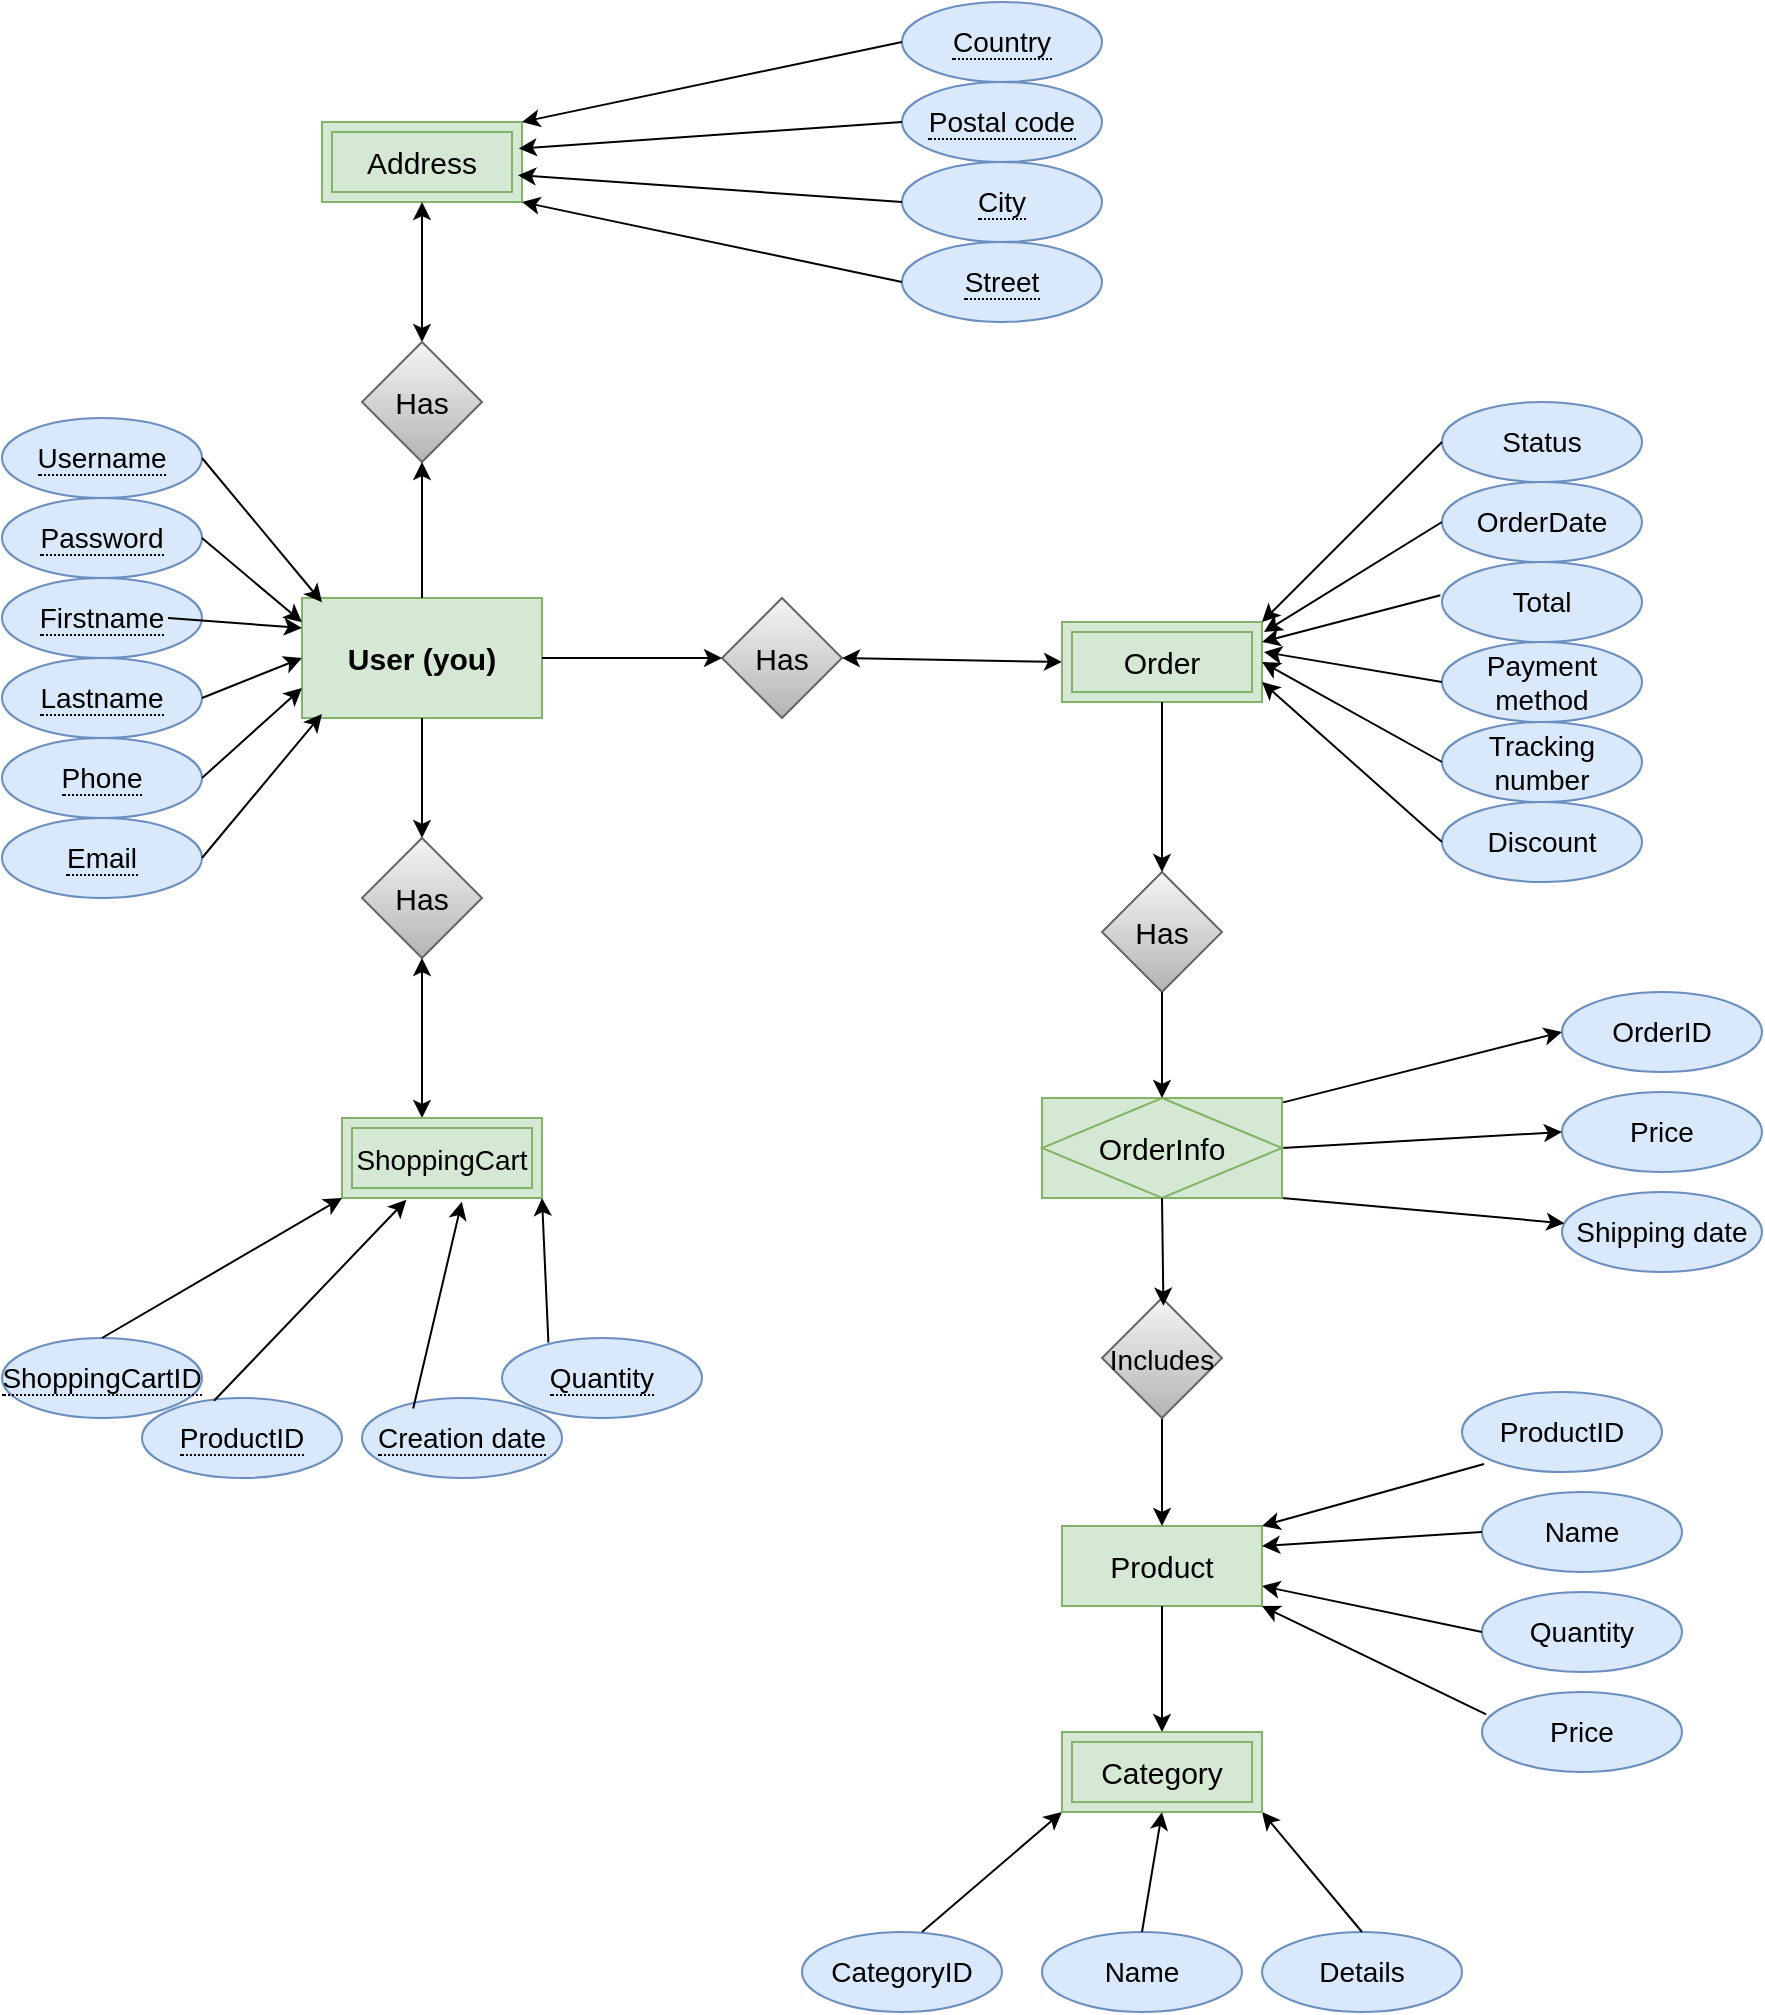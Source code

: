 <mxfile version="25.0.3">
  <diagram name="Страница-1" id="DR4e1Xe_G9O5jGivqOh5">
    <mxGraphModel dx="1687" dy="918" grid="1" gridSize="10" guides="1" tooltips="1" connect="1" arrows="1" fold="1" page="1" pageScale="1" pageWidth="1169" pageHeight="827" math="0" shadow="0">
      <root>
        <mxCell id="0" />
        <mxCell id="1" parent="0" />
        <mxCell id="pT4zph-oLTL89DF1EZWl-4" value="&lt;b style=&quot;&quot;&gt;&lt;font style=&quot;font-size: 15px;&quot;&gt;User (you)&lt;/font&gt;&lt;/b&gt;" style="rounded=0;whiteSpace=wrap;html=1;fillColor=#d5e8d4;strokeColor=#82b366;" parent="1" vertex="1">
          <mxGeometry x="320" y="328" width="120" height="60" as="geometry" />
        </mxCell>
        <mxCell id="pT4zph-oLTL89DF1EZWl-5" value="Address" style="shape=ext;margin=3;double=1;whiteSpace=wrap;html=1;align=center;fontSize=15;fillColor=#d5e8d4;strokeColor=#82b366;" parent="1" vertex="1">
          <mxGeometry x="330" y="90" width="100" height="40" as="geometry" />
        </mxCell>
        <mxCell id="pT4zph-oLTL89DF1EZWl-6" value="&lt;span style=&quot;border-bottom: 1px dotted&quot;&gt;Country&lt;/span&gt;" style="ellipse;whiteSpace=wrap;html=1;align=center;strokeColor=#6c8ebf;fontSize=14;fillColor=#dae8fc;" parent="1" vertex="1">
          <mxGeometry x="620" y="30" width="100" height="40" as="geometry" />
        </mxCell>
        <mxCell id="pT4zph-oLTL89DF1EZWl-7" value="&lt;span style=&quot;border-bottom: 1px dotted&quot;&gt;City&lt;br&gt;&lt;/span&gt;" style="ellipse;whiteSpace=wrap;html=1;align=center;strokeColor=#6c8ebf;fontSize=14;fillColor=#dae8fc;" parent="1" vertex="1">
          <mxGeometry x="620" y="110" width="100" height="40" as="geometry" />
        </mxCell>
        <mxCell id="pT4zph-oLTL89DF1EZWl-8" value="&lt;span style=&quot;border-bottom: 1px dotted&quot;&gt;Street&lt;br&gt;&lt;/span&gt;" style="ellipse;whiteSpace=wrap;html=1;align=center;strokeColor=#6c8ebf;fontSize=14;fillColor=#dae8fc;" parent="1" vertex="1">
          <mxGeometry x="620" y="150" width="100" height="40" as="geometry" />
        </mxCell>
        <mxCell id="pT4zph-oLTL89DF1EZWl-9" value="" style="endArrow=classic;html=1;rounded=0;fontSize=13;exitX=0;exitY=0.5;exitDx=0;exitDy=0;entryX=1;entryY=0;entryDx=0;entryDy=0;fillColor=#dae8fc;strokeColor=#000000;" parent="1" source="pT4zph-oLTL89DF1EZWl-6" target="pT4zph-oLTL89DF1EZWl-5" edge="1">
          <mxGeometry width="50" height="50" relative="1" as="geometry">
            <mxPoint x="380" y="310" as="sourcePoint" />
            <mxPoint x="430" y="150" as="targetPoint" />
          </mxGeometry>
        </mxCell>
        <mxCell id="pT4zph-oLTL89DF1EZWl-10" value="" style="endArrow=classic;html=1;rounded=0;fontSize=13;exitX=0;exitY=0.5;exitDx=0;exitDy=0;fillColor=#dae8fc;strokeColor=#000000;entryX=0.98;entryY=0.665;entryDx=0;entryDy=0;entryPerimeter=0;" parent="1" source="pT4zph-oLTL89DF1EZWl-7" target="pT4zph-oLTL89DF1EZWl-5" edge="1">
          <mxGeometry width="50" height="50" relative="1" as="geometry">
            <mxPoint x="380" y="310" as="sourcePoint" />
            <mxPoint x="430" y="170" as="targetPoint" />
          </mxGeometry>
        </mxCell>
        <mxCell id="pT4zph-oLTL89DF1EZWl-11" value="" style="endArrow=classic;html=1;rounded=0;fontSize=13;exitX=0;exitY=0.5;exitDx=0;exitDy=0;entryX=1;entryY=1;entryDx=0;entryDy=0;fillColor=#dae8fc;strokeColor=#000000;" parent="1" source="pT4zph-oLTL89DF1EZWl-8" target="pT4zph-oLTL89DF1EZWl-5" edge="1">
          <mxGeometry width="50" height="50" relative="1" as="geometry">
            <mxPoint x="380" y="310" as="sourcePoint" />
            <mxPoint x="430" y="170" as="targetPoint" />
          </mxGeometry>
        </mxCell>
        <mxCell id="pT4zph-oLTL89DF1EZWl-12" value="&lt;span style=&quot;border-bottom: 1px dotted&quot;&gt;Postal code&lt;br&gt;&lt;/span&gt;" style="ellipse;whiteSpace=wrap;html=1;align=center;strokeColor=#6c8ebf;fontSize=14;fillColor=#dae8fc;" parent="1" vertex="1">
          <mxGeometry x="620" y="70" width="100" height="40" as="geometry" />
        </mxCell>
        <mxCell id="pT4zph-oLTL89DF1EZWl-13" value="" style="endArrow=classic;html=1;rounded=0;fontSize=15;exitX=0;exitY=0.5;exitDx=0;exitDy=0;fillColor=#dae8fc;strokeColor=#000000;entryX=0.984;entryY=0.332;entryDx=0;entryDy=0;entryPerimeter=0;" parent="1" source="pT4zph-oLTL89DF1EZWl-12" target="pT4zph-oLTL89DF1EZWl-5" edge="1">
          <mxGeometry width="50" height="50" relative="1" as="geometry">
            <mxPoint x="120" y="230" as="sourcePoint" />
            <mxPoint x="430" y="160" as="targetPoint" />
          </mxGeometry>
        </mxCell>
        <mxCell id="pT4zph-oLTL89DF1EZWl-14" value="&lt;span style=&quot;border-bottom: 1px dotted&quot;&gt;&lt;font&gt;Password&lt;/font&gt;&lt;br&gt;&lt;/span&gt;" style="ellipse;whiteSpace=wrap;html=1;align=center;strokeColor=#6c8ebf;fontSize=14;fillColor=#dae8fc;" parent="1" vertex="1">
          <mxGeometry x="170" y="278" width="100" height="40" as="geometry" />
        </mxCell>
        <mxCell id="pT4zph-oLTL89DF1EZWl-15" value="" style="endArrow=classic;html=1;rounded=0;fontSize=15;exitX=1;exitY=0.5;exitDx=0;exitDy=0;fillColor=#dae8fc;strokeColor=#000000;" parent="1" source="pT4zph-oLTL89DF1EZWl-14" edge="1">
          <mxGeometry width="50" height="50" relative="1" as="geometry">
            <mxPoint x="380" y="360.14" as="sourcePoint" />
            <mxPoint x="320" y="340.14" as="targetPoint" />
          </mxGeometry>
        </mxCell>
        <mxCell id="pT4zph-oLTL89DF1EZWl-16" value="&lt;span style=&quot;border-bottom: 1px dotted&quot;&gt;&lt;font&gt;Username&lt;/font&gt;&lt;br&gt;&lt;/span&gt;" style="ellipse;whiteSpace=wrap;html=1;align=center;strokeColor=#6c8ebf;fontSize=14;fillColor=#dae8fc;" parent="1" vertex="1">
          <mxGeometry x="170" y="238" width="100" height="40" as="geometry" />
        </mxCell>
        <mxCell id="pT4zph-oLTL89DF1EZWl-17" value="" style="endArrow=classic;html=1;rounded=0;exitX=1;exitY=0.5;exitDx=0;exitDy=0;fillColor=#dae8fc;strokeColor=#000000;" parent="1" source="pT4zph-oLTL89DF1EZWl-16" edge="1">
          <mxGeometry width="50" height="50" relative="1" as="geometry">
            <mxPoint x="330" y="400.14" as="sourcePoint" />
            <mxPoint x="330" y="330.14" as="targetPoint" />
          </mxGeometry>
        </mxCell>
        <mxCell id="pT4zph-oLTL89DF1EZWl-18" value="&lt;span style=&quot;border-bottom: 1px dotted&quot;&gt;&lt;font&gt;Firstname&lt;/font&gt;&lt;br&gt;&lt;/span&gt;" style="ellipse;whiteSpace=wrap;html=1;align=center;strokeColor=#6c8ebf;fontSize=14;fillColor=#dae8fc;" parent="1" vertex="1">
          <mxGeometry x="170" y="318" width="100" height="40" as="geometry" />
        </mxCell>
        <mxCell id="pT4zph-oLTL89DF1EZWl-19" value="&lt;span style=&quot;border-bottom: 1px dotted&quot;&gt;&lt;font&gt;Lastname&lt;/font&gt;&lt;br&gt;&lt;/span&gt;" style="ellipse;whiteSpace=wrap;html=1;align=center;strokeColor=#6c8ebf;fontSize=14;fillColor=#dae8fc;" parent="1" vertex="1">
          <mxGeometry x="170" y="358" width="100" height="40" as="geometry" />
        </mxCell>
        <mxCell id="pT4zph-oLTL89DF1EZWl-20" value="" style="endArrow=classic;html=1;rounded=0;entryX=0;entryY=0.25;entryDx=0;entryDy=0;fillColor=#dae8fc;strokeColor=#000000;" parent="1" target="pT4zph-oLTL89DF1EZWl-4" edge="1">
          <mxGeometry width="50" height="50" relative="1" as="geometry">
            <mxPoint x="253" y="338" as="sourcePoint" />
            <mxPoint x="303" y="288" as="targetPoint" />
            <Array as="points" />
          </mxGeometry>
        </mxCell>
        <mxCell id="pT4zph-oLTL89DF1EZWl-21" value="" style="endArrow=classic;html=1;rounded=0;exitX=1;exitY=0.5;exitDx=0;exitDy=0;entryX=0;entryY=0.5;entryDx=0;entryDy=0;fillColor=#dae8fc;strokeColor=#000000;" parent="1" source="pT4zph-oLTL89DF1EZWl-19" target="pT4zph-oLTL89DF1EZWl-4" edge="1">
          <mxGeometry width="50" height="50" relative="1" as="geometry">
            <mxPoint x="313" y="318" as="sourcePoint" />
            <mxPoint x="320" y="292" as="targetPoint" />
          </mxGeometry>
        </mxCell>
        <mxCell id="pT4zph-oLTL89DF1EZWl-22" value="&lt;span style=&quot;border-bottom: 1px dotted&quot;&gt;&lt;font&gt;Phone&lt;/font&gt;&lt;br&gt;&lt;/span&gt;" style="ellipse;whiteSpace=wrap;html=1;align=center;strokeColor=#6c8ebf;fontSize=14;fillColor=#dae8fc;" parent="1" vertex="1">
          <mxGeometry x="170" y="398" width="100" height="40" as="geometry" />
        </mxCell>
        <mxCell id="pT4zph-oLTL89DF1EZWl-23" value="" style="endArrow=classic;html=1;rounded=0;exitX=1;exitY=0.5;exitDx=0;exitDy=0;entryX=0;entryY=0.75;entryDx=0;entryDy=0;fillColor=#dae8fc;strokeColor=#000000;" parent="1" source="pT4zph-oLTL89DF1EZWl-22" target="pT4zph-oLTL89DF1EZWl-4" edge="1">
          <mxGeometry width="50" height="50" relative="1" as="geometry">
            <mxPoint x="330" y="440.14" as="sourcePoint" />
            <mxPoint x="320" y="400.14" as="targetPoint" />
          </mxGeometry>
        </mxCell>
        <mxCell id="pT4zph-oLTL89DF1EZWl-26" value="&lt;span style=&quot;border-bottom: 1px dotted&quot;&gt;&lt;font&gt;Email&lt;/font&gt;&lt;br&gt;&lt;/span&gt;" style="ellipse;whiteSpace=wrap;html=1;align=center;strokeColor=#6c8ebf;fontSize=14;fillColor=#dae8fc;" parent="1" vertex="1">
          <mxGeometry x="170" y="438" width="100" height="40" as="geometry" />
        </mxCell>
        <mxCell id="pT4zph-oLTL89DF1EZWl-27" value="" style="endArrow=classic;html=1;rounded=0;fontSize=15;exitX=1;exitY=0.5;exitDx=0;exitDy=0;entryX=0.083;entryY=0.967;entryDx=0;entryDy=0;entryPerimeter=0;fillColor=#dae8fc;strokeColor=#000000;" parent="1" source="pT4zph-oLTL89DF1EZWl-26" target="pT4zph-oLTL89DF1EZWl-4" edge="1">
          <mxGeometry width="50" height="50" relative="1" as="geometry">
            <mxPoint x="270" y="520.14" as="sourcePoint" />
            <mxPoint x="320" y="470.14" as="targetPoint" />
          </mxGeometry>
        </mxCell>
        <mxCell id="pT4zph-oLTL89DF1EZWl-28" value="" style="endArrow=classic;startArrow=classic;html=1;rounded=0;entryX=0.5;entryY=1;entryDx=0;entryDy=0;exitX=0.5;exitY=0;exitDx=0;exitDy=0;" parent="1" source="pT4zph-oLTL89DF1EZWl-29" target="pT4zph-oLTL89DF1EZWl-5" edge="1">
          <mxGeometry width="50" height="50" relative="1" as="geometry">
            <mxPoint x="380" y="170" as="sourcePoint" />
            <mxPoint x="379.5" y="120" as="targetPoint" />
            <Array as="points" />
          </mxGeometry>
        </mxCell>
        <mxCell id="pT4zph-oLTL89DF1EZWl-29" value="Has" style="rhombus;whiteSpace=wrap;html=1;strokeColor=#666666;fontSize=15;fillColor=#f5f5f5;gradientColor=#b3b3b3;" parent="1" vertex="1">
          <mxGeometry x="350" y="200" width="60" height="60" as="geometry" />
        </mxCell>
        <mxCell id="pT4zph-oLTL89DF1EZWl-30" value="" style="endArrow=classic;html=1;rounded=0;fontSize=15;exitX=0.5;exitY=0;exitDx=0;exitDy=0;entryX=0.5;entryY=1;entryDx=0;entryDy=0;" parent="1" source="pT4zph-oLTL89DF1EZWl-4" target="pT4zph-oLTL89DF1EZWl-29" edge="1">
          <mxGeometry width="50" height="50" relative="1" as="geometry">
            <mxPoint x="386" y="363" as="sourcePoint" />
            <mxPoint x="380" y="290" as="targetPoint" />
          </mxGeometry>
        </mxCell>
        <mxCell id="pT4zph-oLTL89DF1EZWl-31" value="Has" style="rhombus;whiteSpace=wrap;html=1;strokeColor=#666666;fontSize=15;fillColor=#f5f5f5;gradientColor=#b3b3b3;" parent="1" vertex="1">
          <mxGeometry x="350" y="448" width="60" height="60" as="geometry" />
        </mxCell>
        <mxCell id="pT4zph-oLTL89DF1EZWl-32" value="" style="endArrow=classic;html=1;rounded=0;fontSize=15;exitX=0.5;exitY=1;exitDx=0;exitDy=0;entryX=0.5;entryY=0;entryDx=0;entryDy=0;" parent="1" source="pT4zph-oLTL89DF1EZWl-4" target="pT4zph-oLTL89DF1EZWl-31" edge="1">
          <mxGeometry width="50" height="50" relative="1" as="geometry">
            <mxPoint x="360" y="408" as="sourcePoint" />
            <mxPoint x="380" y="438" as="targetPoint" />
          </mxGeometry>
        </mxCell>
        <mxCell id="pT4zph-oLTL89DF1EZWl-33" value="" style="endArrow=classic;startArrow=classic;html=1;rounded=0;fontSize=15;exitX=0.5;exitY=1;exitDx=0;exitDy=0;" parent="1" source="pT4zph-oLTL89DF1EZWl-31" edge="1">
          <mxGeometry width="50" height="50" relative="1" as="geometry">
            <mxPoint x="340" y="548" as="sourcePoint" />
            <mxPoint x="380" y="588" as="targetPoint" />
          </mxGeometry>
        </mxCell>
        <mxCell id="pT4zph-oLTL89DF1EZWl-35" value="&lt;font style=&quot;font-size: 14px;&quot;&gt;ShoppingCart&lt;/font&gt;" style="shape=ext;margin=3;double=1;whiteSpace=wrap;html=1;align=center;strokeColor=#82b366;fontSize=15;fillColor=#d5e8d4;" parent="1" vertex="1">
          <mxGeometry x="340" y="588" width="100" height="40" as="geometry" />
        </mxCell>
        <mxCell id="pT4zph-oLTL89DF1EZWl-36" value="&lt;span style=&quot;border-bottom: 1px dotted&quot;&gt;&lt;span&gt;ShoppingCartID&lt;/span&gt;&lt;br&gt;&lt;/span&gt;" style="ellipse;whiteSpace=wrap;html=1;align=center;strokeColor=#6c8ebf;fontSize=14;fillColor=#dae8fc;" parent="1" vertex="1">
          <mxGeometry x="170" y="698" width="100" height="40" as="geometry" />
        </mxCell>
        <mxCell id="pT4zph-oLTL89DF1EZWl-37" value="&lt;span style=&quot;border-bottom: 1px dotted&quot;&gt;&lt;span&gt;ProductID&lt;/span&gt;&lt;br&gt;&lt;/span&gt;" style="ellipse;whiteSpace=wrap;html=1;align=center;strokeColor=#6c8ebf;fontSize=14;fillColor=#dae8fc;" parent="1" vertex="1">
          <mxGeometry x="240" y="728" width="100" height="40" as="geometry" />
        </mxCell>
        <mxCell id="pT4zph-oLTL89DF1EZWl-38" value="&lt;span style=&quot;border-bottom: 1px dotted&quot;&gt;&lt;font&gt;Quantity&lt;/font&gt;&lt;br&gt;&lt;/span&gt;" style="ellipse;html=1;align=center;strokeColor=#6c8ebf;fontSize=14;fillColor=#dae8fc;whiteSpace=wrap;fontStyle=0" parent="1" vertex="1">
          <mxGeometry x="420" y="698" width="100" height="40" as="geometry" />
        </mxCell>
        <mxCell id="pT4zph-oLTL89DF1EZWl-39" value="&lt;span style=&quot;border-bottom: 1px dotted&quot;&gt;&lt;font&gt;Creation date&lt;/font&gt;&lt;br&gt;&lt;/span&gt;" style="ellipse;whiteSpace=wrap;html=1;align=center;strokeColor=#6c8ebf;fontSize=14;fillColor=#dae8fc;" parent="1" vertex="1">
          <mxGeometry x="350" y="728" width="100" height="40" as="geometry" />
        </mxCell>
        <mxCell id="pT4zph-oLTL89DF1EZWl-40" value="" style="endArrow=classic;html=1;rounded=0;fontSize=15;exitX=0.5;exitY=0;exitDx=0;exitDy=0;entryX=0;entryY=1;entryDx=0;entryDy=0;" parent="1" source="pT4zph-oLTL89DF1EZWl-36" target="pT4zph-oLTL89DF1EZWl-35" edge="1">
          <mxGeometry width="50" height="50" relative="1" as="geometry">
            <mxPoint x="230" y="508" as="sourcePoint" />
            <mxPoint x="280" y="458" as="targetPoint" />
          </mxGeometry>
        </mxCell>
        <mxCell id="pT4zph-oLTL89DF1EZWl-41" value="" style="endArrow=classic;html=1;rounded=0;fontSize=15;exitX=0.36;exitY=0.035;exitDx=0;exitDy=0;entryX=0.322;entryY=1.023;entryDx=0;entryDy=0;exitPerimeter=0;entryPerimeter=0;" parent="1" source="pT4zph-oLTL89DF1EZWl-37" target="pT4zph-oLTL89DF1EZWl-35" edge="1">
          <mxGeometry width="50" height="50" relative="1" as="geometry">
            <mxPoint x="230" y="508" as="sourcePoint" />
            <mxPoint x="280" y="458" as="targetPoint" />
          </mxGeometry>
        </mxCell>
        <mxCell id="pT4zph-oLTL89DF1EZWl-42" value="" style="endArrow=classic;html=1;rounded=0;fontSize=15;exitX=0.232;exitY=0.058;exitDx=0;exitDy=0;entryX=1;entryY=1;entryDx=0;entryDy=0;exitPerimeter=0;" parent="1" source="pT4zph-oLTL89DF1EZWl-38" target="pT4zph-oLTL89DF1EZWl-35" edge="1">
          <mxGeometry width="50" height="50" relative="1" as="geometry">
            <mxPoint x="230" y="508" as="sourcePoint" />
            <mxPoint x="440" y="618" as="targetPoint" />
          </mxGeometry>
        </mxCell>
        <mxCell id="pT4zph-oLTL89DF1EZWl-43" value="" style="endArrow=classic;html=1;rounded=0;fontSize=15;exitX=0.256;exitY=0.13;exitDx=0;exitDy=0;entryX=0.599;entryY=1.046;entryDx=0;entryDy=0;entryPerimeter=0;exitPerimeter=0;" parent="1" source="pT4zph-oLTL89DF1EZWl-39" target="pT4zph-oLTL89DF1EZWl-35" edge="1">
          <mxGeometry width="50" height="50" relative="1" as="geometry">
            <mxPoint x="230" y="508" as="sourcePoint" />
            <mxPoint x="280" y="458" as="targetPoint" />
          </mxGeometry>
        </mxCell>
        <mxCell id="pT4zph-oLTL89DF1EZWl-44" value="Has" style="rhombus;whiteSpace=wrap;html=1;strokeColor=#666666;fontSize=15;fillColor=#f5f5f5;gradientColor=#b3b3b3;" parent="1" vertex="1">
          <mxGeometry x="530" y="328" width="60" height="60" as="geometry" />
        </mxCell>
        <mxCell id="pT4zph-oLTL89DF1EZWl-45" value="" style="endArrow=classic;html=1;rounded=0;fontSize=15;entryX=0;entryY=0.5;entryDx=0;entryDy=0;" parent="1" target="pT4zph-oLTL89DF1EZWl-44" edge="1">
          <mxGeometry width="50" height="50" relative="1" as="geometry">
            <mxPoint x="440" y="358" as="sourcePoint" />
            <mxPoint x="430" y="248" as="targetPoint" />
          </mxGeometry>
        </mxCell>
        <mxCell id="pT4zph-oLTL89DF1EZWl-46" value="" style="endArrow=classic;startArrow=classic;html=1;rounded=0;fontSize=15;exitX=1;exitY=0.5;exitDx=0;exitDy=0;entryX=0;entryY=0.5;entryDx=0;entryDy=0;" parent="1" source="pT4zph-oLTL89DF1EZWl-44" target="pT4zph-oLTL89DF1EZWl-58" edge="1">
          <mxGeometry width="50" height="50" relative="1" as="geometry">
            <mxPoint x="380" y="298" as="sourcePoint" />
            <mxPoint x="670" y="358" as="targetPoint" />
          </mxGeometry>
        </mxCell>
        <mxCell id="pT4zph-oLTL89DF1EZWl-47" value="&lt;font&gt;Product&lt;/font&gt;" style="rounded=0;whiteSpace=wrap;html=1;strokeColor=#82b366;fontSize=15;fillColor=#d5e8d4;" parent="1" vertex="1">
          <mxGeometry x="700" y="792" width="100" height="40" as="geometry" />
        </mxCell>
        <mxCell id="pT4zph-oLTL89DF1EZWl-48" value="&lt;font&gt;ProductID&lt;/font&gt;" style="ellipse;whiteSpace=wrap;html=1;align=center;strokeColor=#6c8ebf;fontSize=14;fillColor=#dae8fc;" parent="1" vertex="1">
          <mxGeometry x="900" y="725" width="100" height="40" as="geometry" />
        </mxCell>
        <mxCell id="pT4zph-oLTL89DF1EZWl-49" value="&lt;font&gt;Name&lt;/font&gt;" style="ellipse;whiteSpace=wrap;html=1;align=center;strokeColor=#6c8ebf;fontSize=14;fillColor=#dae8fc;" parent="1" vertex="1">
          <mxGeometry x="910" y="775" width="100" height="40" as="geometry" />
        </mxCell>
        <mxCell id="pT4zph-oLTL89DF1EZWl-50" value="&lt;font&gt;Quantity&lt;/font&gt;" style="ellipse;whiteSpace=wrap;html=1;align=center;strokeColor=#6c8ebf;fontSize=14;fillColor=#dae8fc;" parent="1" vertex="1">
          <mxGeometry x="910" y="825" width="100" height="40" as="geometry" />
        </mxCell>
        <mxCell id="pT4zph-oLTL89DF1EZWl-51" value="&lt;font&gt;Price&lt;/font&gt;" style="ellipse;whiteSpace=wrap;html=1;align=center;strokeColor=#6c8ebf;fontSize=14;fillColor=#dae8fc;" parent="1" vertex="1">
          <mxGeometry x="910" y="875" width="100" height="40" as="geometry" />
        </mxCell>
        <mxCell id="pT4zph-oLTL89DF1EZWl-52" style="edgeStyle=orthogonalEdgeStyle;rounded=0;orthogonalLoop=1;jettySize=auto;html=1;exitX=0.5;exitY=1;exitDx=0;exitDy=0;fontSize=14;fillColor=#dae8fc;strokeColor=#6c8ebf;" parent="1" source="pT4zph-oLTL89DF1EZWl-51" target="pT4zph-oLTL89DF1EZWl-51" edge="1">
          <mxGeometry relative="1" as="geometry" />
        </mxCell>
        <mxCell id="pT4zph-oLTL89DF1EZWl-53" value="" style="endArrow=classic;html=1;rounded=0;fontSize=14;exitX=0.11;exitY=0.9;exitDx=0;exitDy=0;entryX=1;entryY=0;entryDx=0;entryDy=0;exitPerimeter=0;fillColor=#dae8fc;strokeColor=#000000;" parent="1" source="pT4zph-oLTL89DF1EZWl-48" target="pT4zph-oLTL89DF1EZWl-47" edge="1">
          <mxGeometry width="50" height="50" relative="1" as="geometry">
            <mxPoint x="886.4" y="757" as="sourcePoint" />
            <mxPoint x="1040" y="925.71" as="targetPoint" />
          </mxGeometry>
        </mxCell>
        <mxCell id="pT4zph-oLTL89DF1EZWl-54" value="" style="endArrow=classic;html=1;rounded=0;fontSize=14;exitX=0;exitY=0.5;exitDx=0;exitDy=0;entryX=1;entryY=0.25;entryDx=0;entryDy=0;fillColor=#dae8fc;strokeColor=#000000;" parent="1" source="pT4zph-oLTL89DF1EZWl-49" target="pT4zph-oLTL89DF1EZWl-47" edge="1">
          <mxGeometry width="50" height="50" relative="1" as="geometry">
            <mxPoint x="990" y="975.71" as="sourcePoint" />
            <mxPoint x="1040" y="925.71" as="targetPoint" />
          </mxGeometry>
        </mxCell>
        <mxCell id="pT4zph-oLTL89DF1EZWl-55" value="" style="endArrow=classic;html=1;rounded=0;fontSize=14;exitX=0;exitY=0.5;exitDx=0;exitDy=0;entryX=1;entryY=0.75;entryDx=0;entryDy=0;fillColor=#dae8fc;strokeColor=#000000;" parent="1" source="pT4zph-oLTL89DF1EZWl-50" target="pT4zph-oLTL89DF1EZWl-47" edge="1">
          <mxGeometry width="50" height="50" relative="1" as="geometry">
            <mxPoint x="990" y="975.71" as="sourcePoint" />
            <mxPoint x="1040" y="925.71" as="targetPoint" />
          </mxGeometry>
        </mxCell>
        <mxCell id="pT4zph-oLTL89DF1EZWl-56" value="" style="endArrow=classic;html=1;rounded=0;fontSize=14;exitX=0.021;exitY=0.279;exitDx=0;exitDy=0;entryX=1;entryY=1;entryDx=0;entryDy=0;exitPerimeter=0;fillColor=#dae8fc;strokeColor=#000000;" parent="1" source="pT4zph-oLTL89DF1EZWl-51" target="pT4zph-oLTL89DF1EZWl-47" edge="1">
          <mxGeometry width="50" height="50" relative="1" as="geometry">
            <mxPoint x="990" y="975.71" as="sourcePoint" />
            <mxPoint x="1040" y="925.71" as="targetPoint" />
            <Array as="points" />
          </mxGeometry>
        </mxCell>
        <mxCell id="pT4zph-oLTL89DF1EZWl-57" value="" style="endArrow=classic;html=1;rounded=0;fontSize=15;exitX=0.5;exitY=1;exitDx=0;exitDy=0;entryX=0.5;entryY=0;entryDx=0;entryDy=0;" parent="1" source="pT4zph-oLTL89DF1EZWl-47" edge="1" target="3i_mqRXhh7hjjyPGOA94-12">
          <mxGeometry width="50" height="50" relative="1" as="geometry">
            <mxPoint x="1020" y="965.71" as="sourcePoint" />
            <mxPoint x="760" y="885" as="targetPoint" />
          </mxGeometry>
        </mxCell>
        <mxCell id="pT4zph-oLTL89DF1EZWl-58" value="Order" style="shape=ext;margin=3;double=1;whiteSpace=wrap;html=1;align=center;strokeColor=#82b366;fontSize=15;fillColor=#d5e8d4;" parent="1" vertex="1">
          <mxGeometry x="700" y="340" width="100" height="40" as="geometry" />
        </mxCell>
        <mxCell id="pT4zph-oLTL89DF1EZWl-61" value="&lt;font&gt;OrderDate&lt;/font&gt;" style="ellipse;whiteSpace=wrap;html=1;align=center;strokeColor=#6c8ebf;fontSize=14;fillColor=#dae8fc;" parent="1" vertex="1">
          <mxGeometry x="890" y="270" width="100" height="40" as="geometry" />
        </mxCell>
        <mxCell id="pT4zph-oLTL89DF1EZWl-62" value="&lt;font&gt;Status&lt;/font&gt;" style="ellipse;whiteSpace=wrap;html=1;align=center;strokeColor=#6c8ebf;fontSize=14;fillColor=#dae8fc;" parent="1" vertex="1">
          <mxGeometry x="890" y="230" width="100" height="40" as="geometry" />
        </mxCell>
        <mxCell id="pT4zph-oLTL89DF1EZWl-63" value="&lt;font&gt;Payment method&lt;/font&gt;" style="ellipse;whiteSpace=wrap;html=1;align=center;strokeColor=#6c8ebf;fontSize=14;fillColor=#dae8fc;" parent="1" vertex="1">
          <mxGeometry x="890" y="350" width="100" height="40" as="geometry" />
        </mxCell>
        <mxCell id="pT4zph-oLTL89DF1EZWl-64" value="&lt;span&gt;Total&lt;/span&gt;" style="ellipse;whiteSpace=wrap;html=1;align=center;strokeColor=#6c8ebf;fontSize=14;fillColor=#dae8fc;" parent="1" vertex="1">
          <mxGeometry x="890" y="310" width="100" height="40" as="geometry" />
        </mxCell>
        <mxCell id="pT4zph-oLTL89DF1EZWl-65" value="&lt;span&gt;Tracking n&lt;/span&gt;&lt;span style=&quot;background-color: initial;&quot;&gt;umber&lt;/span&gt;" style="ellipse;whiteSpace=wrap;html=1;align=center;strokeColor=#6c8ebf;fontSize=14;fillColor=#dae8fc;" parent="1" vertex="1">
          <mxGeometry x="890" y="390" width="100" height="40" as="geometry" />
        </mxCell>
        <mxCell id="pT4zph-oLTL89DF1EZWl-66" value="&lt;span&gt;Discount&lt;/span&gt;" style="ellipse;whiteSpace=wrap;html=1;align=center;strokeColor=#6c8ebf;fontSize=14;fillColor=#dae8fc;" parent="1" vertex="1">
          <mxGeometry x="890" y="430" width="100" height="40" as="geometry" />
        </mxCell>
        <mxCell id="pT4zph-oLTL89DF1EZWl-67" value="" style="endArrow=classic;html=1;rounded=0;fontSize=15;exitX=0;exitY=0.5;exitDx=0;exitDy=0;fillColor=#dae8fc;strokeColor=#000000;" parent="1" source="pT4zph-oLTL89DF1EZWl-61" edge="1">
          <mxGeometry width="50" height="50" relative="1" as="geometry">
            <mxPoint x="790" y="370" as="sourcePoint" />
            <mxPoint x="801" y="345" as="targetPoint" />
          </mxGeometry>
        </mxCell>
        <mxCell id="pT4zph-oLTL89DF1EZWl-68" value="" style="endArrow=classic;html=1;rounded=0;fontSize=15;exitX=0;exitY=0.5;exitDx=0;exitDy=0;entryX=1;entryY=0;entryDx=0;entryDy=0;fillColor=#dae8fc;strokeColor=#000000;" parent="1" source="pT4zph-oLTL89DF1EZWl-62" target="pT4zph-oLTL89DF1EZWl-58" edge="1">
          <mxGeometry width="50" height="50" relative="1" as="geometry">
            <mxPoint x="790" y="370" as="sourcePoint" />
            <mxPoint x="840" y="320" as="targetPoint" />
          </mxGeometry>
        </mxCell>
        <mxCell id="pT4zph-oLTL89DF1EZWl-69" value="" style="endArrow=classic;html=1;rounded=0;fontSize=15;exitX=0;exitY=0.5;exitDx=0;exitDy=0;fillColor=#dae8fc;strokeColor=#000000;" parent="1" source="pT4zph-oLTL89DF1EZWl-63" edge="1">
          <mxGeometry width="50" height="50" relative="1" as="geometry">
            <mxPoint x="790" y="370" as="sourcePoint" />
            <mxPoint x="801" y="355" as="targetPoint" />
          </mxGeometry>
        </mxCell>
        <mxCell id="pT4zph-oLTL89DF1EZWl-70" value="" style="endArrow=classic;html=1;rounded=0;fontSize=15;exitX=-0.008;exitY=0.416;exitDx=0;exitDy=0;exitPerimeter=0;entryX=1;entryY=0.25;entryDx=0;entryDy=0;fillColor=#dae8fc;strokeColor=#000000;" parent="1" source="pT4zph-oLTL89DF1EZWl-64" target="pT4zph-oLTL89DF1EZWl-58" edge="1">
          <mxGeometry width="50" height="50" relative="1" as="geometry">
            <mxPoint x="790" y="370" as="sourcePoint" />
            <mxPoint x="840" y="320" as="targetPoint" />
          </mxGeometry>
        </mxCell>
        <mxCell id="pT4zph-oLTL89DF1EZWl-71" value="" style="endArrow=classic;html=1;rounded=0;fontSize=15;exitX=0;exitY=0.5;exitDx=0;exitDy=0;fillColor=#dae8fc;strokeColor=#000000;" parent="1" source="pT4zph-oLTL89DF1EZWl-65" edge="1">
          <mxGeometry width="50" height="50" relative="1" as="geometry">
            <mxPoint x="790" y="370" as="sourcePoint" />
            <mxPoint x="800" y="360" as="targetPoint" />
          </mxGeometry>
        </mxCell>
        <mxCell id="pT4zph-oLTL89DF1EZWl-72" value="" style="endArrow=classic;html=1;rounded=0;fontSize=15;exitX=0;exitY=0.5;exitDx=0;exitDy=0;entryX=1;entryY=0.75;entryDx=0;entryDy=0;fillColor=#dae8fc;strokeColor=#000000;" parent="1" source="pT4zph-oLTL89DF1EZWl-66" target="pT4zph-oLTL89DF1EZWl-58" edge="1">
          <mxGeometry width="50" height="50" relative="1" as="geometry">
            <mxPoint x="790" y="370" as="sourcePoint" />
            <mxPoint x="840" y="320" as="targetPoint" />
          </mxGeometry>
        </mxCell>
        <mxCell id="3i_mqRXhh7hjjyPGOA94-1" value="&lt;font&gt;Has&lt;/font&gt;" style="rhombus;whiteSpace=wrap;html=1;strokeColor=#666666;fontSize=15;fillColor=#f5f5f5;gradientColor=#b3b3b3;" vertex="1" parent="1">
          <mxGeometry x="720" y="465" width="60" height="60" as="geometry" />
        </mxCell>
        <mxCell id="3i_mqRXhh7hjjyPGOA94-2" value="" style="endArrow=classic;html=1;rounded=0;fontSize=14;exitX=0.5;exitY=0.95;exitDx=0;exitDy=0;entryX=0.5;entryY=0;entryDx=0;entryDy=0;exitPerimeter=0;" edge="1" parent="1" source="3i_mqRXhh7hjjyPGOA94-42" target="pT4zph-oLTL89DF1EZWl-47">
          <mxGeometry width="50" height="50" relative="1" as="geometry">
            <mxPoint x="740" y="738" as="sourcePoint" />
            <mxPoint x="730" y="855" as="targetPoint" />
          </mxGeometry>
        </mxCell>
        <mxCell id="3i_mqRXhh7hjjyPGOA94-3" value="" style="endArrow=classic;html=1;rounded=0;fontSize=15;exitX=0.5;exitY=1;exitDx=0;exitDy=0;" edge="1" parent="1" target="3i_mqRXhh7hjjyPGOA94-1" source="pT4zph-oLTL89DF1EZWl-58">
          <mxGeometry width="50" height="50" relative="1" as="geometry">
            <mxPoint x="870" y="525" as="sourcePoint" />
            <mxPoint x="770" y="565" as="targetPoint" />
          </mxGeometry>
        </mxCell>
        <mxCell id="3i_mqRXhh7hjjyPGOA94-5" style="edgeStyle=orthogonalEdgeStyle;rounded=0;orthogonalLoop=1;jettySize=auto;html=1;exitX=0.5;exitY=1;exitDx=0;exitDy=0;fontSize=14;" edge="1" parent="1">
          <mxGeometry relative="1" as="geometry">
            <mxPoint x="580" y="818" as="sourcePoint" />
            <mxPoint x="580" y="818" as="targetPoint" />
          </mxGeometry>
        </mxCell>
        <mxCell id="3i_mqRXhh7hjjyPGOA94-6" value="&lt;font&gt;CategoryID&lt;/font&gt;" style="ellipse;whiteSpace=wrap;html=1;align=center;strokeColor=#6c8ebf;fontSize=14;fillColor=#dae8fc;" vertex="1" parent="1">
          <mxGeometry x="570" y="995" width="100" height="40" as="geometry" />
        </mxCell>
        <mxCell id="3i_mqRXhh7hjjyPGOA94-7" value="&lt;font&gt;Name&lt;/font&gt;" style="ellipse;whiteSpace=wrap;html=1;align=center;strokeColor=#6c8ebf;fontSize=14;fillColor=#dae8fc;" vertex="1" parent="1">
          <mxGeometry x="690" y="995" width="100" height="40" as="geometry" />
        </mxCell>
        <mxCell id="3i_mqRXhh7hjjyPGOA94-8" value="&lt;font&gt;Details&lt;/font&gt;" style="ellipse;whiteSpace=wrap;html=1;align=center;strokeColor=#6c8ebf;fontSize=14;fillColor=#dae8fc;" vertex="1" parent="1">
          <mxGeometry x="800" y="995" width="100" height="40" as="geometry" />
        </mxCell>
        <mxCell id="3i_mqRXhh7hjjyPGOA94-9" value="" style="endArrow=classic;html=1;rounded=0;fontSize=15;exitX=0.5;exitY=0;exitDx=0;exitDy=0;entryX=0;entryY=1;entryDx=0;entryDy=0;" edge="1" parent="1" target="3i_mqRXhh7hjjyPGOA94-12">
          <mxGeometry width="50" height="50" relative="1" as="geometry">
            <mxPoint x="630" y="995" as="sourcePoint" />
            <mxPoint x="765" y="956" as="targetPoint" />
          </mxGeometry>
        </mxCell>
        <mxCell id="3i_mqRXhh7hjjyPGOA94-10" value="" style="endArrow=classic;html=1;rounded=0;fontSize=15;entryX=0.5;entryY=1;entryDx=0;entryDy=0;exitX=0.5;exitY=0;exitDx=0;exitDy=0;" edge="1" parent="1" source="3i_mqRXhh7hjjyPGOA94-7" target="3i_mqRXhh7hjjyPGOA94-12">
          <mxGeometry width="50" height="50" relative="1" as="geometry">
            <mxPoint x="740" y="996" as="sourcePoint" />
            <mxPoint x="740" y="956" as="targetPoint" />
          </mxGeometry>
        </mxCell>
        <mxCell id="3i_mqRXhh7hjjyPGOA94-11" value="" style="endArrow=classic;html=1;rounded=0;fontSize=15;exitX=0.5;exitY=0;exitDx=0;exitDy=0;entryX=1;entryY=1;entryDx=0;entryDy=0;" edge="1" parent="1" source="3i_mqRXhh7hjjyPGOA94-8" target="3i_mqRXhh7hjjyPGOA94-12">
          <mxGeometry width="50" height="50" relative="1" as="geometry">
            <mxPoint x="850" y="916" as="sourcePoint" />
            <mxPoint x="860" y="945" as="targetPoint" />
          </mxGeometry>
        </mxCell>
        <mxCell id="3i_mqRXhh7hjjyPGOA94-12" value="&lt;font&gt;Category&lt;/font&gt;" style="shape=ext;margin=3;double=1;whiteSpace=wrap;html=1;align=center;strokeColor=#82b366;fontSize=15;fillColor=#d5e8d4;" vertex="1" parent="1">
          <mxGeometry x="700" y="895" width="100" height="40" as="geometry" />
        </mxCell>
        <mxCell id="3i_mqRXhh7hjjyPGOA94-34" value="&lt;font&gt;OrderID&lt;/font&gt;" style="ellipse;whiteSpace=wrap;html=1;align=center;strokeColor=#6c8ebf;fontSize=14;fillColor=#dae8fc;" vertex="1" parent="1">
          <mxGeometry x="950" y="525" width="100" height="40" as="geometry" />
        </mxCell>
        <mxCell id="3i_mqRXhh7hjjyPGOA94-35" value="&lt;span&gt;Price&lt;/span&gt;" style="ellipse;whiteSpace=wrap;html=1;align=center;strokeColor=#6c8ebf;fontSize=14;fillColor=#dae8fc;" vertex="1" parent="1">
          <mxGeometry x="950" y="575" width="100" height="40" as="geometry" />
        </mxCell>
        <mxCell id="3i_mqRXhh7hjjyPGOA94-36" value="&lt;span&gt;Shipping d&lt;/span&gt;&lt;span style=&quot;background-color: initial;&quot;&gt;ate&lt;/span&gt;" style="ellipse;whiteSpace=wrap;html=1;align=center;strokeColor=#6c8ebf;fontSize=14;fillColor=#dae8fc;" vertex="1" parent="1">
          <mxGeometry x="950" y="625" width="100" height="40" as="geometry" />
        </mxCell>
        <mxCell id="3i_mqRXhh7hjjyPGOA94-37" value="" style="endArrow=classic;html=1;rounded=0;fontSize=15;entryX=0;entryY=0.5;entryDx=0;entryDy=0;exitX=1.005;exitY=0.044;exitDx=0;exitDy=0;exitPerimeter=0;" edge="1" parent="1" source="3i_mqRXhh7hjjyPGOA94-41" target="3i_mqRXhh7hjjyPGOA94-34">
          <mxGeometry width="50" height="50" relative="1" as="geometry">
            <mxPoint x="802.8" y="585.4" as="sourcePoint" />
            <mxPoint x="842" y="579.34" as="targetPoint" />
          </mxGeometry>
        </mxCell>
        <mxCell id="3i_mqRXhh7hjjyPGOA94-38" value="" style="endArrow=classic;html=1;rounded=0;fontSize=15;entryX=0;entryY=0.5;entryDx=0;entryDy=0;exitX=1;exitY=0.5;exitDx=0;exitDy=0;" edge="1" parent="1" source="3i_mqRXhh7hjjyPGOA94-41" target="3i_mqRXhh7hjjyPGOA94-35">
          <mxGeometry width="50" height="50" relative="1" as="geometry">
            <mxPoint x="800.0" y="605" as="sourcePoint" />
            <mxPoint x="840" y="420.5" as="targetPoint" />
          </mxGeometry>
        </mxCell>
        <mxCell id="3i_mqRXhh7hjjyPGOA94-39" value="" style="endArrow=classic;html=1;rounded=0;fontSize=15;exitX=1;exitY=1;exitDx=0;exitDy=0;" edge="1" parent="1" source="3i_mqRXhh7hjjyPGOA94-41" target="3i_mqRXhh7hjjyPGOA94-36">
          <mxGeometry width="50" height="50" relative="1" as="geometry">
            <mxPoint x="800.0" y="625" as="sourcePoint" />
            <mxPoint x="1020" y="580.5" as="targetPoint" />
          </mxGeometry>
        </mxCell>
        <mxCell id="3i_mqRXhh7hjjyPGOA94-41" value="&lt;font style=&quot;font-size: 15px;&quot;&gt;OrderInfo&lt;/font&gt;" style="shape=associativeEntity;whiteSpace=wrap;html=1;align=center;fillColor=#d5e8d4;strokeColor=#82b366;" vertex="1" parent="1">
          <mxGeometry x="690" y="578" width="120" height="50" as="geometry" />
        </mxCell>
        <mxCell id="3i_mqRXhh7hjjyPGOA94-42" value="&lt;font style=&quot;font-size: 14px;&quot;&gt;Includes&lt;/font&gt;" style="rhombus;whiteSpace=wrap;html=1;strokeColor=#666666;fontSize=15;fillColor=#f5f5f5;gradientColor=#b3b3b3;" vertex="1" parent="1">
          <mxGeometry x="720" y="678" width="60" height="60" as="geometry" />
        </mxCell>
        <mxCell id="3i_mqRXhh7hjjyPGOA94-43" value="" style="endArrow=classic;html=1;rounded=0;fontSize=15;exitX=0.5;exitY=1;exitDx=0;exitDy=0;entryX=0.5;entryY=0;entryDx=0;entryDy=0;" edge="1" parent="1" source="3i_mqRXhh7hjjyPGOA94-1" target="3i_mqRXhh7hjjyPGOA94-41">
          <mxGeometry width="50" height="50" relative="1" as="geometry">
            <mxPoint x="820" y="470" as="sourcePoint" />
            <mxPoint x="820" y="555" as="targetPoint" />
          </mxGeometry>
        </mxCell>
        <mxCell id="3i_mqRXhh7hjjyPGOA94-44" value="" style="endArrow=classic;html=1;rounded=0;fontSize=15;exitX=0.5;exitY=1;exitDx=0;exitDy=0;entryX=0.512;entryY=0.064;entryDx=0;entryDy=0;entryPerimeter=0;" edge="1" parent="1" source="3i_mqRXhh7hjjyPGOA94-41" target="3i_mqRXhh7hjjyPGOA94-42">
          <mxGeometry width="50" height="50" relative="1" as="geometry">
            <mxPoint x="780" y="628" as="sourcePoint" />
            <mxPoint x="780" y="713" as="targetPoint" />
          </mxGeometry>
        </mxCell>
      </root>
    </mxGraphModel>
  </diagram>
</mxfile>
